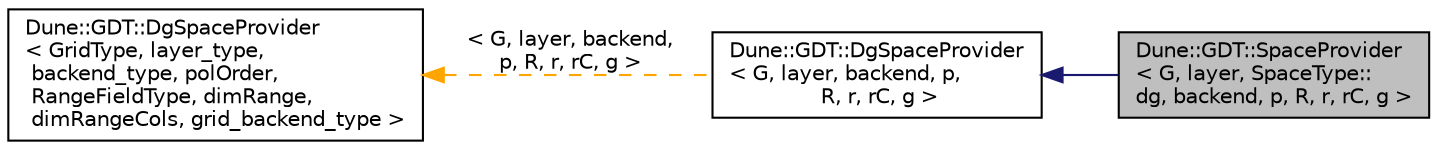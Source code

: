 digraph "Dune::GDT::SpaceProvider&lt; G, layer, SpaceType::dg, backend, p, R, r, rC, g &gt;"
{
  edge [fontname="Helvetica",fontsize="10",labelfontname="Helvetica",labelfontsize="10"];
  node [fontname="Helvetica",fontsize="10",shape=record];
  rankdir="LR";
  Node0 [label="Dune::GDT::SpaceProvider\l\< G, layer, SpaceType::\ldg, backend, p, R, r, rC, g \>",height=0.2,width=0.4,color="black", fillcolor="grey75", style="filled", fontcolor="black"];
  Node1 -> Node0 [dir="back",color="midnightblue",fontsize="10",style="solid",fontname="Helvetica"];
  Node1 [label="Dune::GDT::DgSpaceProvider\l\< G, layer, backend, p,\l R, r, rC, g \>",height=0.2,width=0.4,color="black", fillcolor="white", style="filled",URL="$a02612.html"];
  Node2 -> Node1 [dir="back",color="orange",fontsize="10",style="dashed",label=" \< G, layer, backend,\l p, R, r, rC, g \>" ,fontname="Helvetica"];
  Node2 [label="Dune::GDT::DgSpaceProvider\l\< GridType, layer_type,\l backend_type, polOrder,\l RangeFieldType, dimRange,\l dimRangeCols, grid_backend_type \>",height=0.2,width=0.4,color="black", fillcolor="white", style="filled",URL="$a02612.html"];
}
